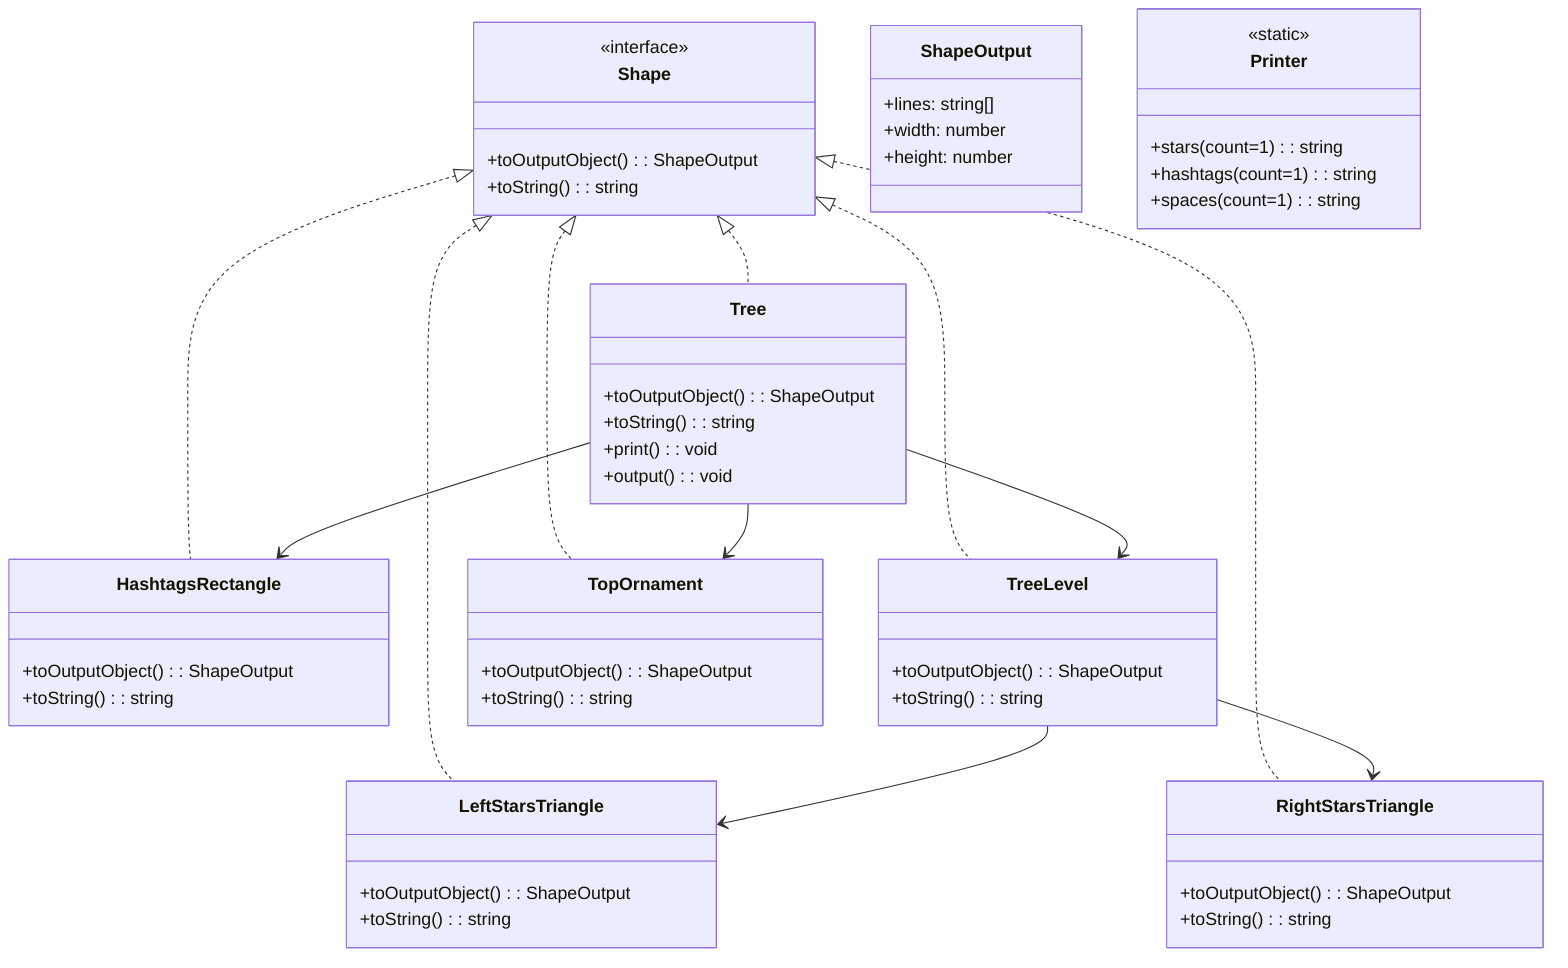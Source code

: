 %% docs\index.diag.mmd

classDiagram
    class Shape {
        <<interface>>
        +toOutputObject(): ShapeOutput
        +toString(): string
    }
    class ShapeOutput {
        +lines: string[]
        +width: number
        +height: number
    }
    class Printer {
        <<static>>
        +stars(count=1): string
        +hashtags(count=1): string
        +spaces(count=1): string
    }
    class HashtagsRectangle {
        +toOutputObject(): ShapeOutput
        +toString(): string
    }
    class LeftStarsTriangle {
        +toOutputObject(): ShapeOutput
        +toString(): string
    }
    class RightStarsTriangle {
        +toOutputObject(): ShapeOutput
        +toString(): string
    }
    class TreeLevel {
        +toOutputObject(): ShapeOutput
        +toString(): string
    }
    class TopOrnament {
        +toOutputObject(): ShapeOutput
        +toString(): string
    }
    class Tree {
        +toOutputObject(): ShapeOutput
        +toString(): string
        +print(): void
        +output(): void
    }

    Shape <|.. HashtagsRectangle
    Shape <|.. LeftStarsTriangle
    Shape <|.. RightStarsTriangle
    Shape <|.. TreeLevel
    Shape <|.. TopOrnament
    Shape <|.. Tree

    TreeLevel --> LeftStarsTriangle
    TreeLevel --> RightStarsTriangle

    Tree --> TopOrnament
    Tree --> TreeLevel
    Tree --> HashtagsRectangle